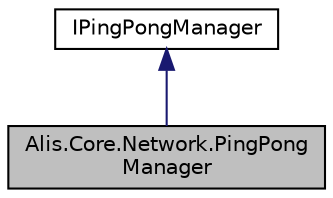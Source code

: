 digraph "Alis.Core.Network.PingPongManager"
{
 // LATEX_PDF_SIZE
  edge [fontname="Helvetica",fontsize="10",labelfontname="Helvetica",labelfontsize="10"];
  node [fontname="Helvetica",fontsize="10",shape=record];
  Node1 [label="Alis.Core.Network.PingPong\lManager",height=0.2,width=0.4,color="black", fillcolor="grey75", style="filled", fontcolor="black",tooltip="Ping Pong Manager used to facilitate ping pong WebSocket messages"];
  Node2 -> Node1 [dir="back",color="midnightblue",fontsize="10",style="solid",fontname="Helvetica"];
  Node2 [label="IPingPongManager",height=0.2,width=0.4,color="black", fillcolor="white", style="filled",URL="$interface_alis_1_1_core_1_1_network_1_1_i_ping_pong_manager.html",tooltip="Ping Pong Manager used to facilitate ping pong WebSocket messages"];
}
